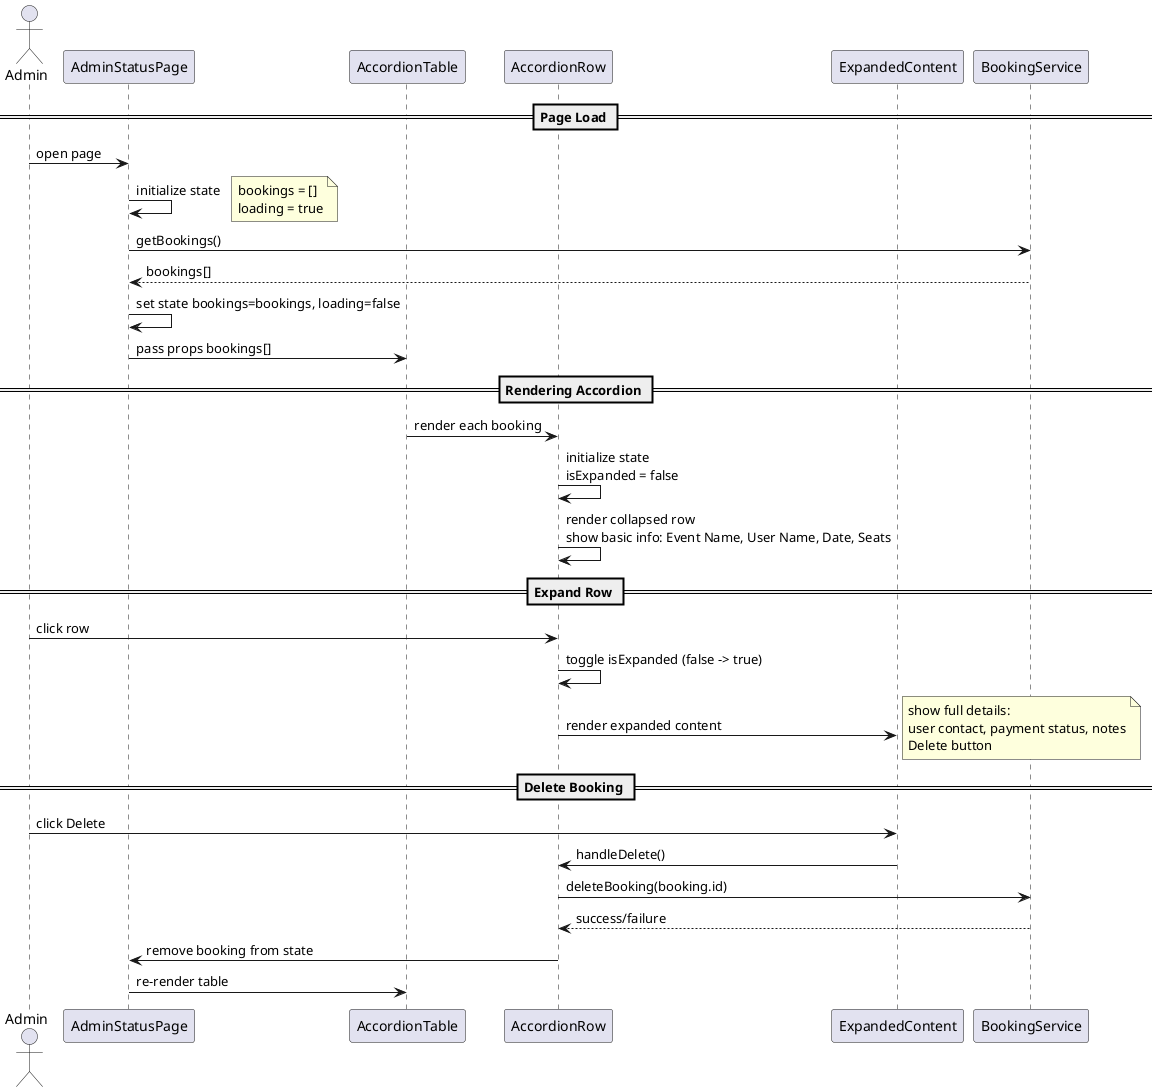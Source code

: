 @startuml
actor Admin
participant AdminStatusPage
participant AccordionTable
participant AccordionRow
participant ExpandedContent
participant BookingService

== Page Load ==
Admin -> AdminStatusPage: open page
AdminStatusPage -> AdminStatusPage: initialize state
note right: bookings = []\nloading = true
AdminStatusPage -> BookingService: getBookings()
BookingService --> AdminStatusPage: bookings[]
AdminStatusPage -> AdminStatusPage: set state bookings=bookings, loading=false
AdminStatusPage -> AccordionTable: pass props bookings[]

== Rendering Accordion ==
AccordionTable -> AccordionRow: render each booking
AccordionRow -> AccordionRow: initialize state\nisExpanded = false
AccordionRow -> AccordionRow: render collapsed row\nshow basic info: Event Name, User Name, Date, Seats

== Expand Row ==
Admin -> AccordionRow: click row
AccordionRow -> AccordionRow: toggle isExpanded (false -> true)
AccordionRow -> ExpandedContent: render expanded content
note right: show full details:\nuser contact, payment status, notes\nDelete button

== Delete Booking ==
Admin -> ExpandedContent: click Delete
ExpandedContent -> AccordionRow: handleDelete()
AccordionRow -> BookingService: deleteBooking(booking.id)
BookingService --> AccordionRow: success/failure
AccordionRow -> AdminStatusPage: remove booking from state
AdminStatusPage -> AccordionTable: re-render table

@enduml
